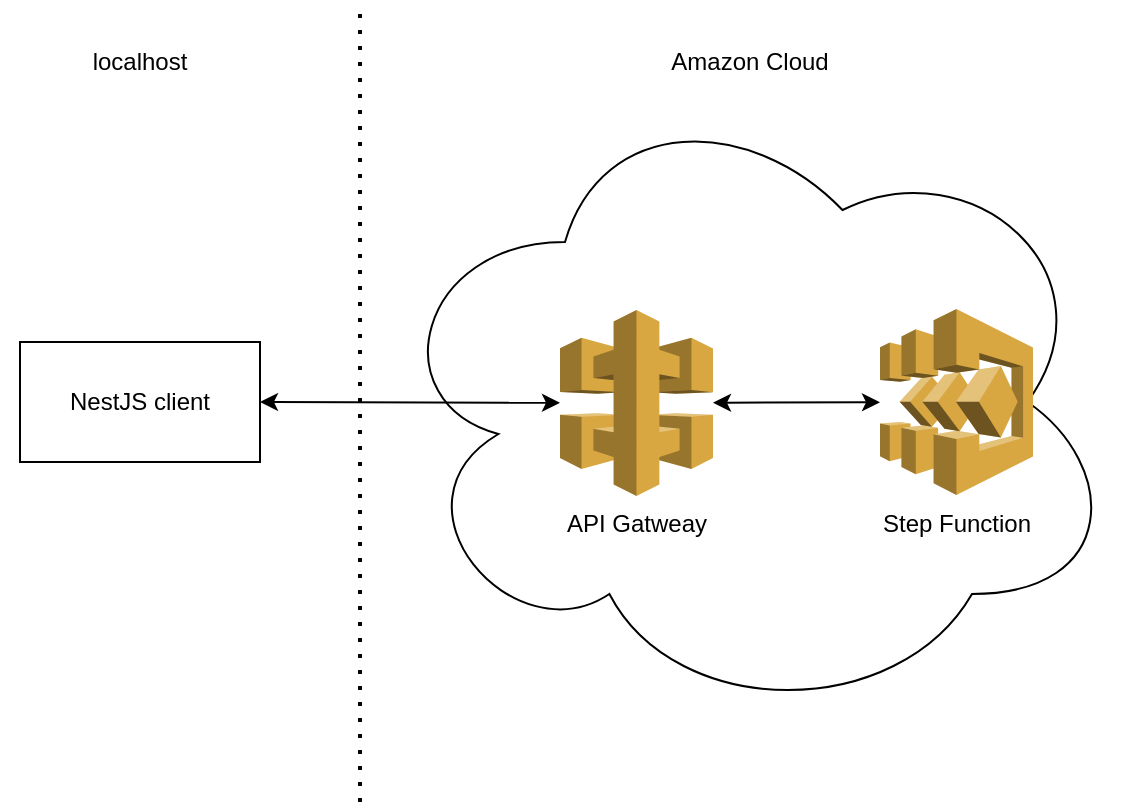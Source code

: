 <mxfile version="13.8.2" type="github">
  <diagram id="Zo7a0wYOq0kjhRz-C08P" name="Page-1">
    <mxGraphModel dx="1426" dy="803" grid="1" gridSize="10" guides="1" tooltips="1" connect="1" arrows="1" fold="1" page="1" pageScale="1" pageWidth="850" pageHeight="1100" math="0" shadow="0">
      <root>
        <mxCell id="0" />
        <mxCell id="1" parent="0" />
        <mxCell id="NocTvvea4buMw_XpFRk8-1" value="" style="ellipse;shape=cloud;whiteSpace=wrap;html=1;" vertex="1" parent="1">
          <mxGeometry x="370" y="80" width="370" height="320" as="geometry" />
        </mxCell>
        <mxCell id="NocTvvea4buMw_XpFRk8-2" value="NestJS client" style="rounded=0;whiteSpace=wrap;html=1;" vertex="1" parent="1">
          <mxGeometry x="190" y="210" width="120" height="60" as="geometry" />
        </mxCell>
        <mxCell id="NocTvvea4buMw_XpFRk8-3" value="" style="endArrow=none;dashed=1;html=1;dashPattern=1 3;strokeWidth=2;" edge="1" parent="1">
          <mxGeometry width="50" height="50" relative="1" as="geometry">
            <mxPoint x="360" y="440" as="sourcePoint" />
            <mxPoint x="360" y="40" as="targetPoint" />
          </mxGeometry>
        </mxCell>
        <mxCell id="NocTvvea4buMw_XpFRk8-4" value="Amazon Cloud" style="text;html=1;strokeColor=none;fillColor=none;align=center;verticalAlign=middle;whiteSpace=wrap;rounded=0;" vertex="1" parent="1">
          <mxGeometry x="485" y="60" width="140" height="20" as="geometry" />
        </mxCell>
        <mxCell id="NocTvvea4buMw_XpFRk8-5" value="localhost" style="text;html=1;strokeColor=none;fillColor=none;align=center;verticalAlign=middle;whiteSpace=wrap;rounded=0;" vertex="1" parent="1">
          <mxGeometry x="180" y="60" width="140" height="20" as="geometry" />
        </mxCell>
        <mxCell id="NocTvvea4buMw_XpFRk8-6" value="" style="endArrow=classic;startArrow=classic;html=1;exitX=1;exitY=0.5;exitDx=0;exitDy=0;" edge="1" parent="1" source="NocTvvea4buMw_XpFRk8-2" target="NocTvvea4buMw_XpFRk8-7">
          <mxGeometry width="50" height="50" relative="1" as="geometry">
            <mxPoint x="400" y="430" as="sourcePoint" />
            <mxPoint x="480" y="250" as="targetPoint" />
          </mxGeometry>
        </mxCell>
        <mxCell id="NocTvvea4buMw_XpFRk8-7" value="API Gatweay" style="outlineConnect=0;dashed=0;verticalLabelPosition=bottom;verticalAlign=top;align=center;html=1;shape=mxgraph.aws3.api_gateway;fillColor=#D9A741;gradientColor=none;" vertex="1" parent="1">
          <mxGeometry x="460" y="194" width="76.5" height="93" as="geometry" />
        </mxCell>
        <mxCell id="NocTvvea4buMw_XpFRk8-8" value="Step Function" style="outlineConnect=0;dashed=0;verticalLabelPosition=bottom;verticalAlign=top;align=center;html=1;shape=mxgraph.aws3.step_functions;fillColor=#D9A741;gradientColor=none;" vertex="1" parent="1">
          <mxGeometry x="620" y="193.5" width="76.5" height="93" as="geometry" />
        </mxCell>
        <mxCell id="NocTvvea4buMw_XpFRk8-9" value="" style="endArrow=classic;startArrow=classic;html=1;" edge="1" parent="1" source="NocTvvea4buMw_XpFRk8-7" target="NocTvvea4buMw_XpFRk8-8">
          <mxGeometry width="50" height="50" relative="1" as="geometry">
            <mxPoint x="770" y="390" as="sourcePoint" />
            <mxPoint x="390" y="240" as="targetPoint" />
          </mxGeometry>
        </mxCell>
      </root>
    </mxGraphModel>
  </diagram>
</mxfile>
